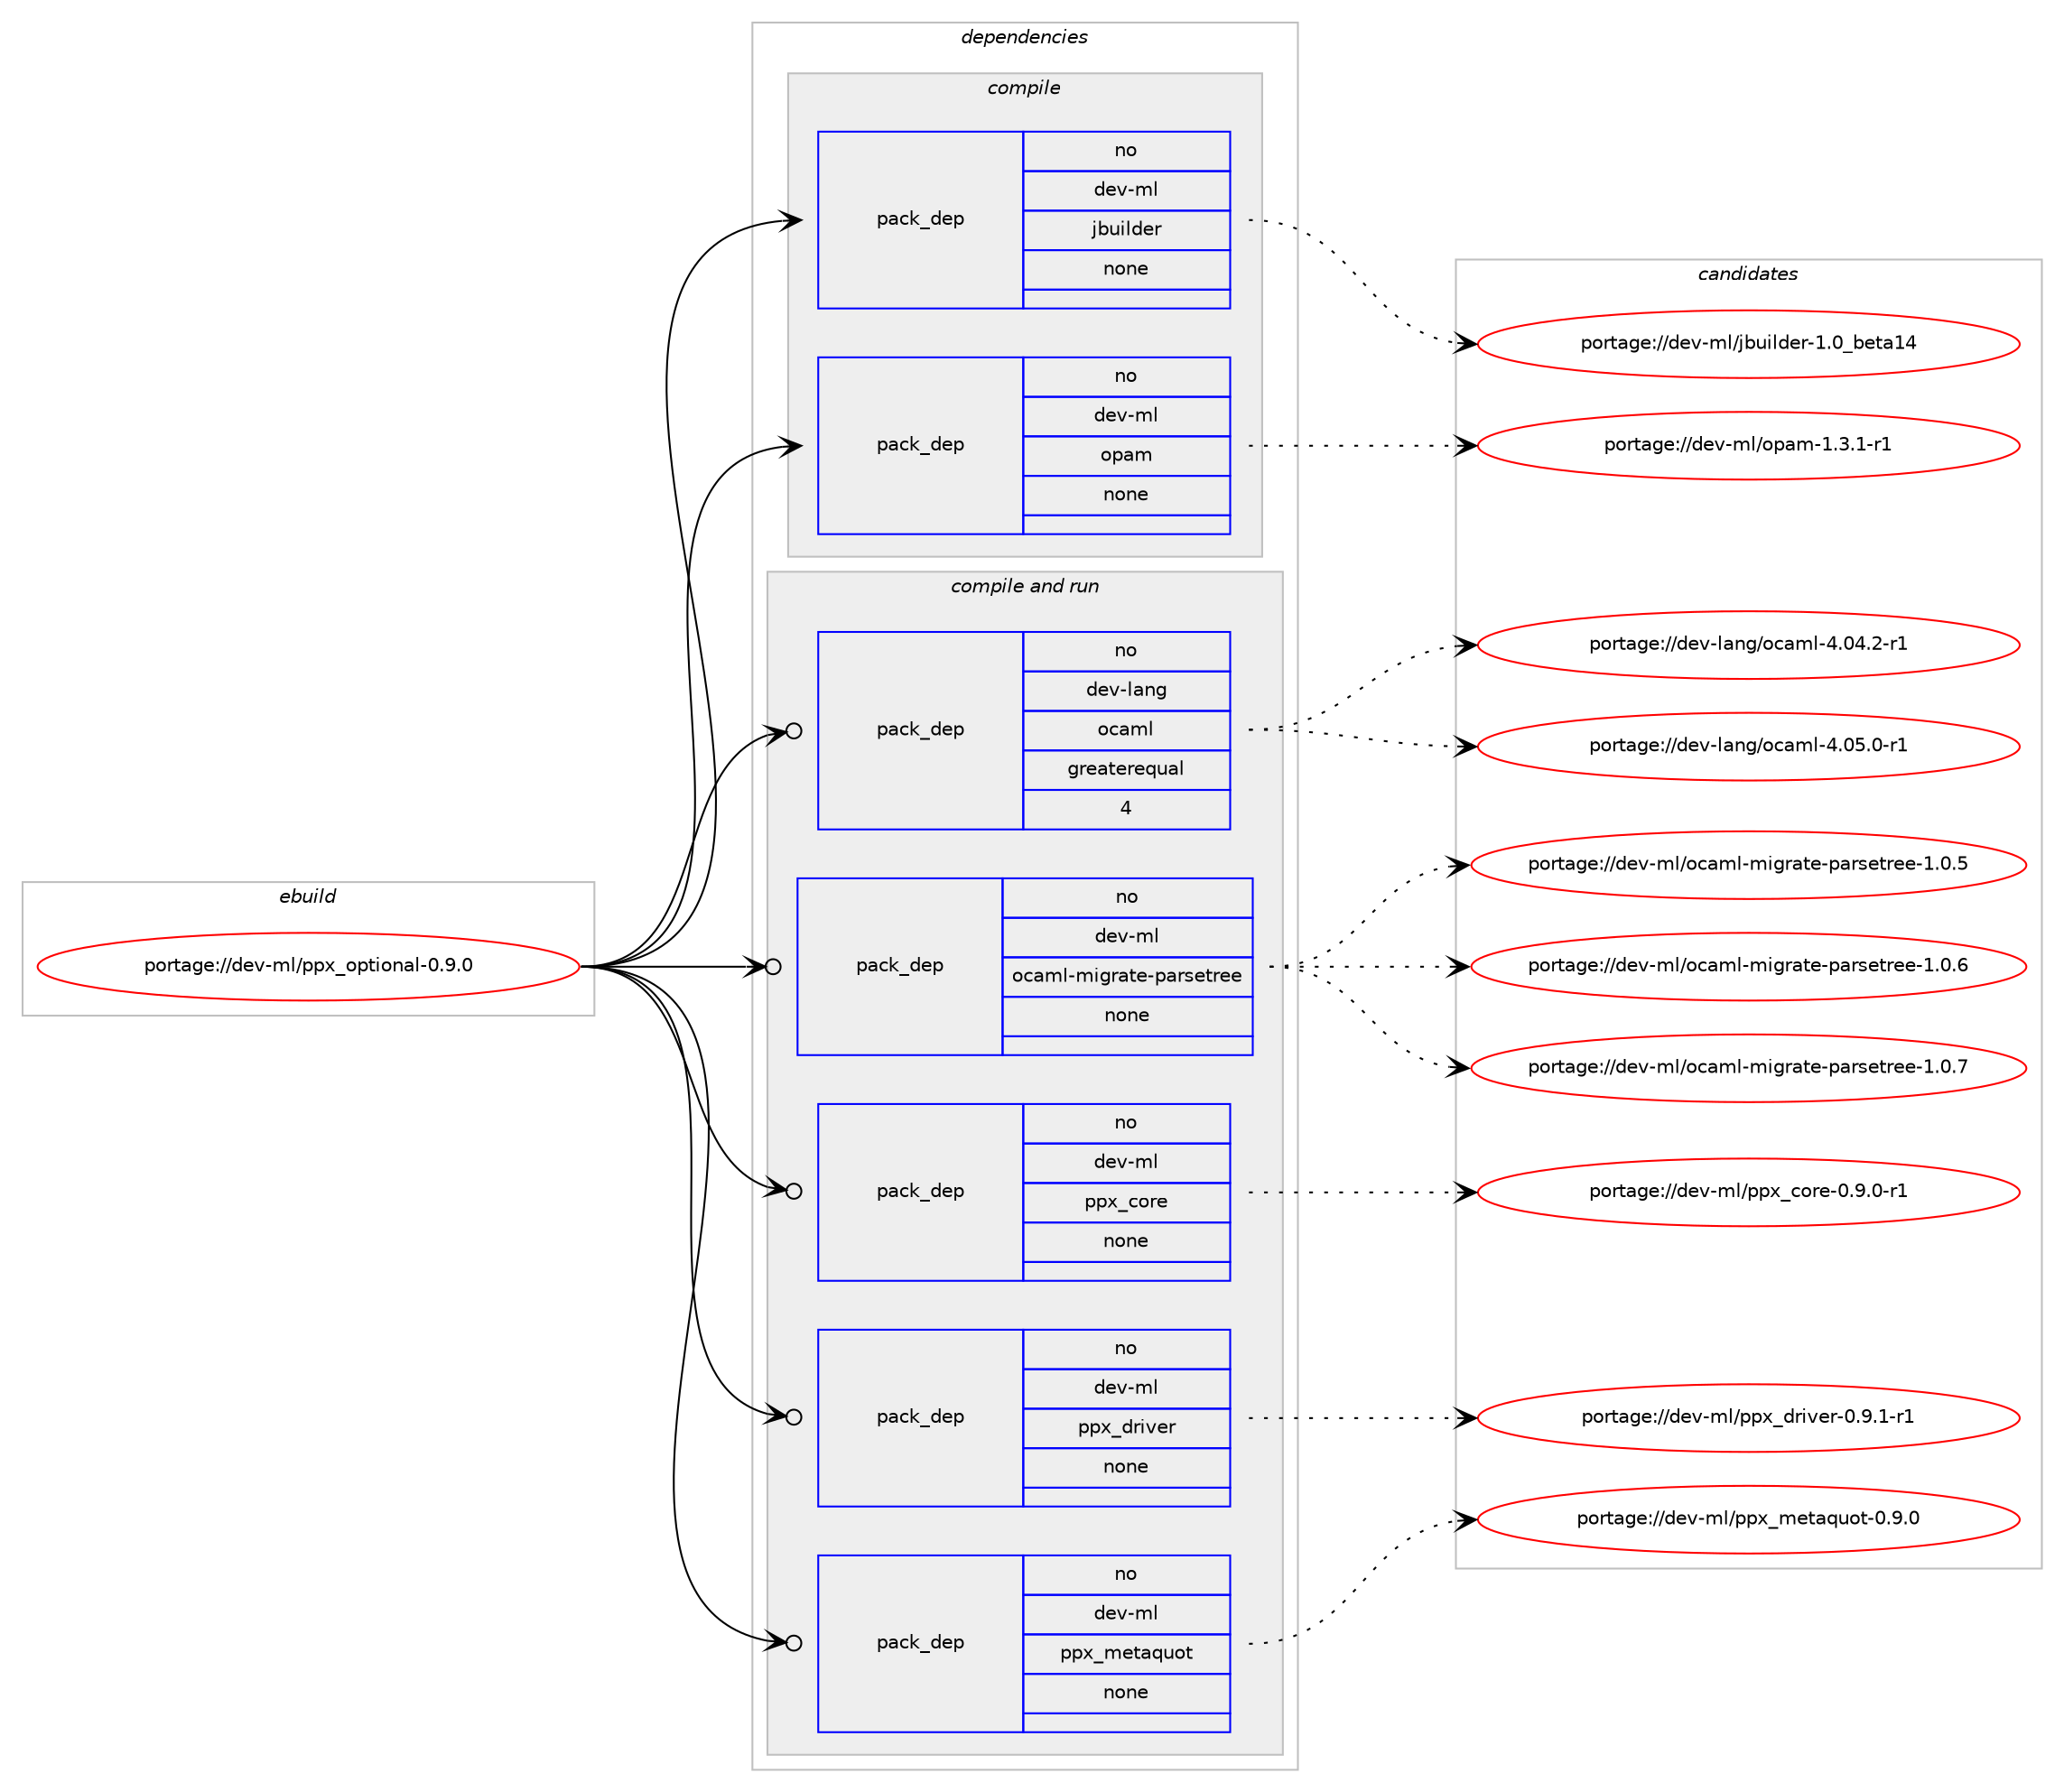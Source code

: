 digraph prolog {

# *************
# Graph options
# *************

newrank=true;
concentrate=true;
compound=true;
graph [rankdir=LR,fontname=Helvetica,fontsize=10,ranksep=1.5];#, ranksep=2.5, nodesep=0.2];
edge  [arrowhead=vee];
node  [fontname=Helvetica,fontsize=10];

# **********
# The ebuild
# **********

subgraph cluster_leftcol {
color=gray;
rank=same;
label=<<i>ebuild</i>>;
id [label="portage://dev-ml/ppx_optional-0.9.0", color=red, width=4, href="../dev-ml/ppx_optional-0.9.0.svg"];
}

# ****************
# The dependencies
# ****************

subgraph cluster_midcol {
color=gray;
label=<<i>dependencies</i>>;
subgraph cluster_compile {
fillcolor="#eeeeee";
style=filled;
label=<<i>compile</i>>;
subgraph pack82214 {
dependency107880 [label=<<TABLE BORDER="0" CELLBORDER="1" CELLSPACING="0" CELLPADDING="4" WIDTH="220"><TR><TD ROWSPAN="6" CELLPADDING="30">pack_dep</TD></TR><TR><TD WIDTH="110">no</TD></TR><TR><TD>dev-ml</TD></TR><TR><TD>jbuilder</TD></TR><TR><TD>none</TD></TR><TR><TD></TD></TR></TABLE>>, shape=none, color=blue];
}
id:e -> dependency107880:w [weight=20,style="solid",arrowhead="vee"];
subgraph pack82215 {
dependency107881 [label=<<TABLE BORDER="0" CELLBORDER="1" CELLSPACING="0" CELLPADDING="4" WIDTH="220"><TR><TD ROWSPAN="6" CELLPADDING="30">pack_dep</TD></TR><TR><TD WIDTH="110">no</TD></TR><TR><TD>dev-ml</TD></TR><TR><TD>opam</TD></TR><TR><TD>none</TD></TR><TR><TD></TD></TR></TABLE>>, shape=none, color=blue];
}
id:e -> dependency107881:w [weight=20,style="solid",arrowhead="vee"];
}
subgraph cluster_compileandrun {
fillcolor="#eeeeee";
style=filled;
label=<<i>compile and run</i>>;
subgraph pack82216 {
dependency107882 [label=<<TABLE BORDER="0" CELLBORDER="1" CELLSPACING="0" CELLPADDING="4" WIDTH="220"><TR><TD ROWSPAN="6" CELLPADDING="30">pack_dep</TD></TR><TR><TD WIDTH="110">no</TD></TR><TR><TD>dev-lang</TD></TR><TR><TD>ocaml</TD></TR><TR><TD>greaterequal</TD></TR><TR><TD>4</TD></TR></TABLE>>, shape=none, color=blue];
}
id:e -> dependency107882:w [weight=20,style="solid",arrowhead="odotvee"];
subgraph pack82217 {
dependency107883 [label=<<TABLE BORDER="0" CELLBORDER="1" CELLSPACING="0" CELLPADDING="4" WIDTH="220"><TR><TD ROWSPAN="6" CELLPADDING="30">pack_dep</TD></TR><TR><TD WIDTH="110">no</TD></TR><TR><TD>dev-ml</TD></TR><TR><TD>ocaml-migrate-parsetree</TD></TR><TR><TD>none</TD></TR><TR><TD></TD></TR></TABLE>>, shape=none, color=blue];
}
id:e -> dependency107883:w [weight=20,style="solid",arrowhead="odotvee"];
subgraph pack82218 {
dependency107884 [label=<<TABLE BORDER="0" CELLBORDER="1" CELLSPACING="0" CELLPADDING="4" WIDTH="220"><TR><TD ROWSPAN="6" CELLPADDING="30">pack_dep</TD></TR><TR><TD WIDTH="110">no</TD></TR><TR><TD>dev-ml</TD></TR><TR><TD>ppx_core</TD></TR><TR><TD>none</TD></TR><TR><TD></TD></TR></TABLE>>, shape=none, color=blue];
}
id:e -> dependency107884:w [weight=20,style="solid",arrowhead="odotvee"];
subgraph pack82219 {
dependency107885 [label=<<TABLE BORDER="0" CELLBORDER="1" CELLSPACING="0" CELLPADDING="4" WIDTH="220"><TR><TD ROWSPAN="6" CELLPADDING="30">pack_dep</TD></TR><TR><TD WIDTH="110">no</TD></TR><TR><TD>dev-ml</TD></TR><TR><TD>ppx_driver</TD></TR><TR><TD>none</TD></TR><TR><TD></TD></TR></TABLE>>, shape=none, color=blue];
}
id:e -> dependency107885:w [weight=20,style="solid",arrowhead="odotvee"];
subgraph pack82220 {
dependency107886 [label=<<TABLE BORDER="0" CELLBORDER="1" CELLSPACING="0" CELLPADDING="4" WIDTH="220"><TR><TD ROWSPAN="6" CELLPADDING="30">pack_dep</TD></TR><TR><TD WIDTH="110">no</TD></TR><TR><TD>dev-ml</TD></TR><TR><TD>ppx_metaquot</TD></TR><TR><TD>none</TD></TR><TR><TD></TD></TR></TABLE>>, shape=none, color=blue];
}
id:e -> dependency107886:w [weight=20,style="solid",arrowhead="odotvee"];
}
subgraph cluster_run {
fillcolor="#eeeeee";
style=filled;
label=<<i>run</i>>;
}
}

# **************
# The candidates
# **************

subgraph cluster_choices {
rank=same;
color=gray;
label=<<i>candidates</i>>;

subgraph choice82214 {
color=black;
nodesep=1;
choiceportage100101118451091084710698117105108100101114454946489598101116974952 [label="portage://dev-ml/jbuilder-1.0_beta14", color=red, width=4,href="../dev-ml/jbuilder-1.0_beta14.svg"];
dependency107880:e -> choiceportage100101118451091084710698117105108100101114454946489598101116974952:w [style=dotted,weight="100"];
}
subgraph choice82215 {
color=black;
nodesep=1;
choiceportage1001011184510910847111112971094549465146494511449 [label="portage://dev-ml/opam-1.3.1-r1", color=red, width=4,href="../dev-ml/opam-1.3.1-r1.svg"];
dependency107881:e -> choiceportage1001011184510910847111112971094549465146494511449:w [style=dotted,weight="100"];
}
subgraph choice82216 {
color=black;
nodesep=1;
choiceportage1001011184510897110103471119997109108455246485246504511449 [label="portage://dev-lang/ocaml-4.04.2-r1", color=red, width=4,href="../dev-lang/ocaml-4.04.2-r1.svg"];
choiceportage1001011184510897110103471119997109108455246485346484511449 [label="portage://dev-lang/ocaml-4.05.0-r1", color=red, width=4,href="../dev-lang/ocaml-4.05.0-r1.svg"];
dependency107882:e -> choiceportage1001011184510897110103471119997109108455246485246504511449:w [style=dotted,weight="100"];
dependency107882:e -> choiceportage1001011184510897110103471119997109108455246485346484511449:w [style=dotted,weight="100"];
}
subgraph choice82217 {
color=black;
nodesep=1;
choiceportage1001011184510910847111999710910845109105103114971161014511297114115101116114101101454946484653 [label="portage://dev-ml/ocaml-migrate-parsetree-1.0.5", color=red, width=4,href="../dev-ml/ocaml-migrate-parsetree-1.0.5.svg"];
choiceportage1001011184510910847111999710910845109105103114971161014511297114115101116114101101454946484654 [label="portage://dev-ml/ocaml-migrate-parsetree-1.0.6", color=red, width=4,href="../dev-ml/ocaml-migrate-parsetree-1.0.6.svg"];
choiceportage1001011184510910847111999710910845109105103114971161014511297114115101116114101101454946484655 [label="portage://dev-ml/ocaml-migrate-parsetree-1.0.7", color=red, width=4,href="../dev-ml/ocaml-migrate-parsetree-1.0.7.svg"];
dependency107883:e -> choiceportage1001011184510910847111999710910845109105103114971161014511297114115101116114101101454946484653:w [style=dotted,weight="100"];
dependency107883:e -> choiceportage1001011184510910847111999710910845109105103114971161014511297114115101116114101101454946484654:w [style=dotted,weight="100"];
dependency107883:e -> choiceportage1001011184510910847111999710910845109105103114971161014511297114115101116114101101454946484655:w [style=dotted,weight="100"];
}
subgraph choice82218 {
color=black;
nodesep=1;
choiceportage100101118451091084711211212095991111141014548465746484511449 [label="portage://dev-ml/ppx_core-0.9.0-r1", color=red, width=4,href="../dev-ml/ppx_core-0.9.0-r1.svg"];
dependency107884:e -> choiceportage100101118451091084711211212095991111141014548465746484511449:w [style=dotted,weight="100"];
}
subgraph choice82219 {
color=black;
nodesep=1;
choiceportage1001011184510910847112112120951001141051181011144548465746494511449 [label="portage://dev-ml/ppx_driver-0.9.1-r1", color=red, width=4,href="../dev-ml/ppx_driver-0.9.1-r1.svg"];
dependency107885:e -> choiceportage1001011184510910847112112120951001141051181011144548465746494511449:w [style=dotted,weight="100"];
}
subgraph choice82220 {
color=black;
nodesep=1;
choiceportage10010111845109108471121121209510910111697113117111116454846574648 [label="portage://dev-ml/ppx_metaquot-0.9.0", color=red, width=4,href="../dev-ml/ppx_metaquot-0.9.0.svg"];
dependency107886:e -> choiceportage10010111845109108471121121209510910111697113117111116454846574648:w [style=dotted,weight="100"];
}
}

}

